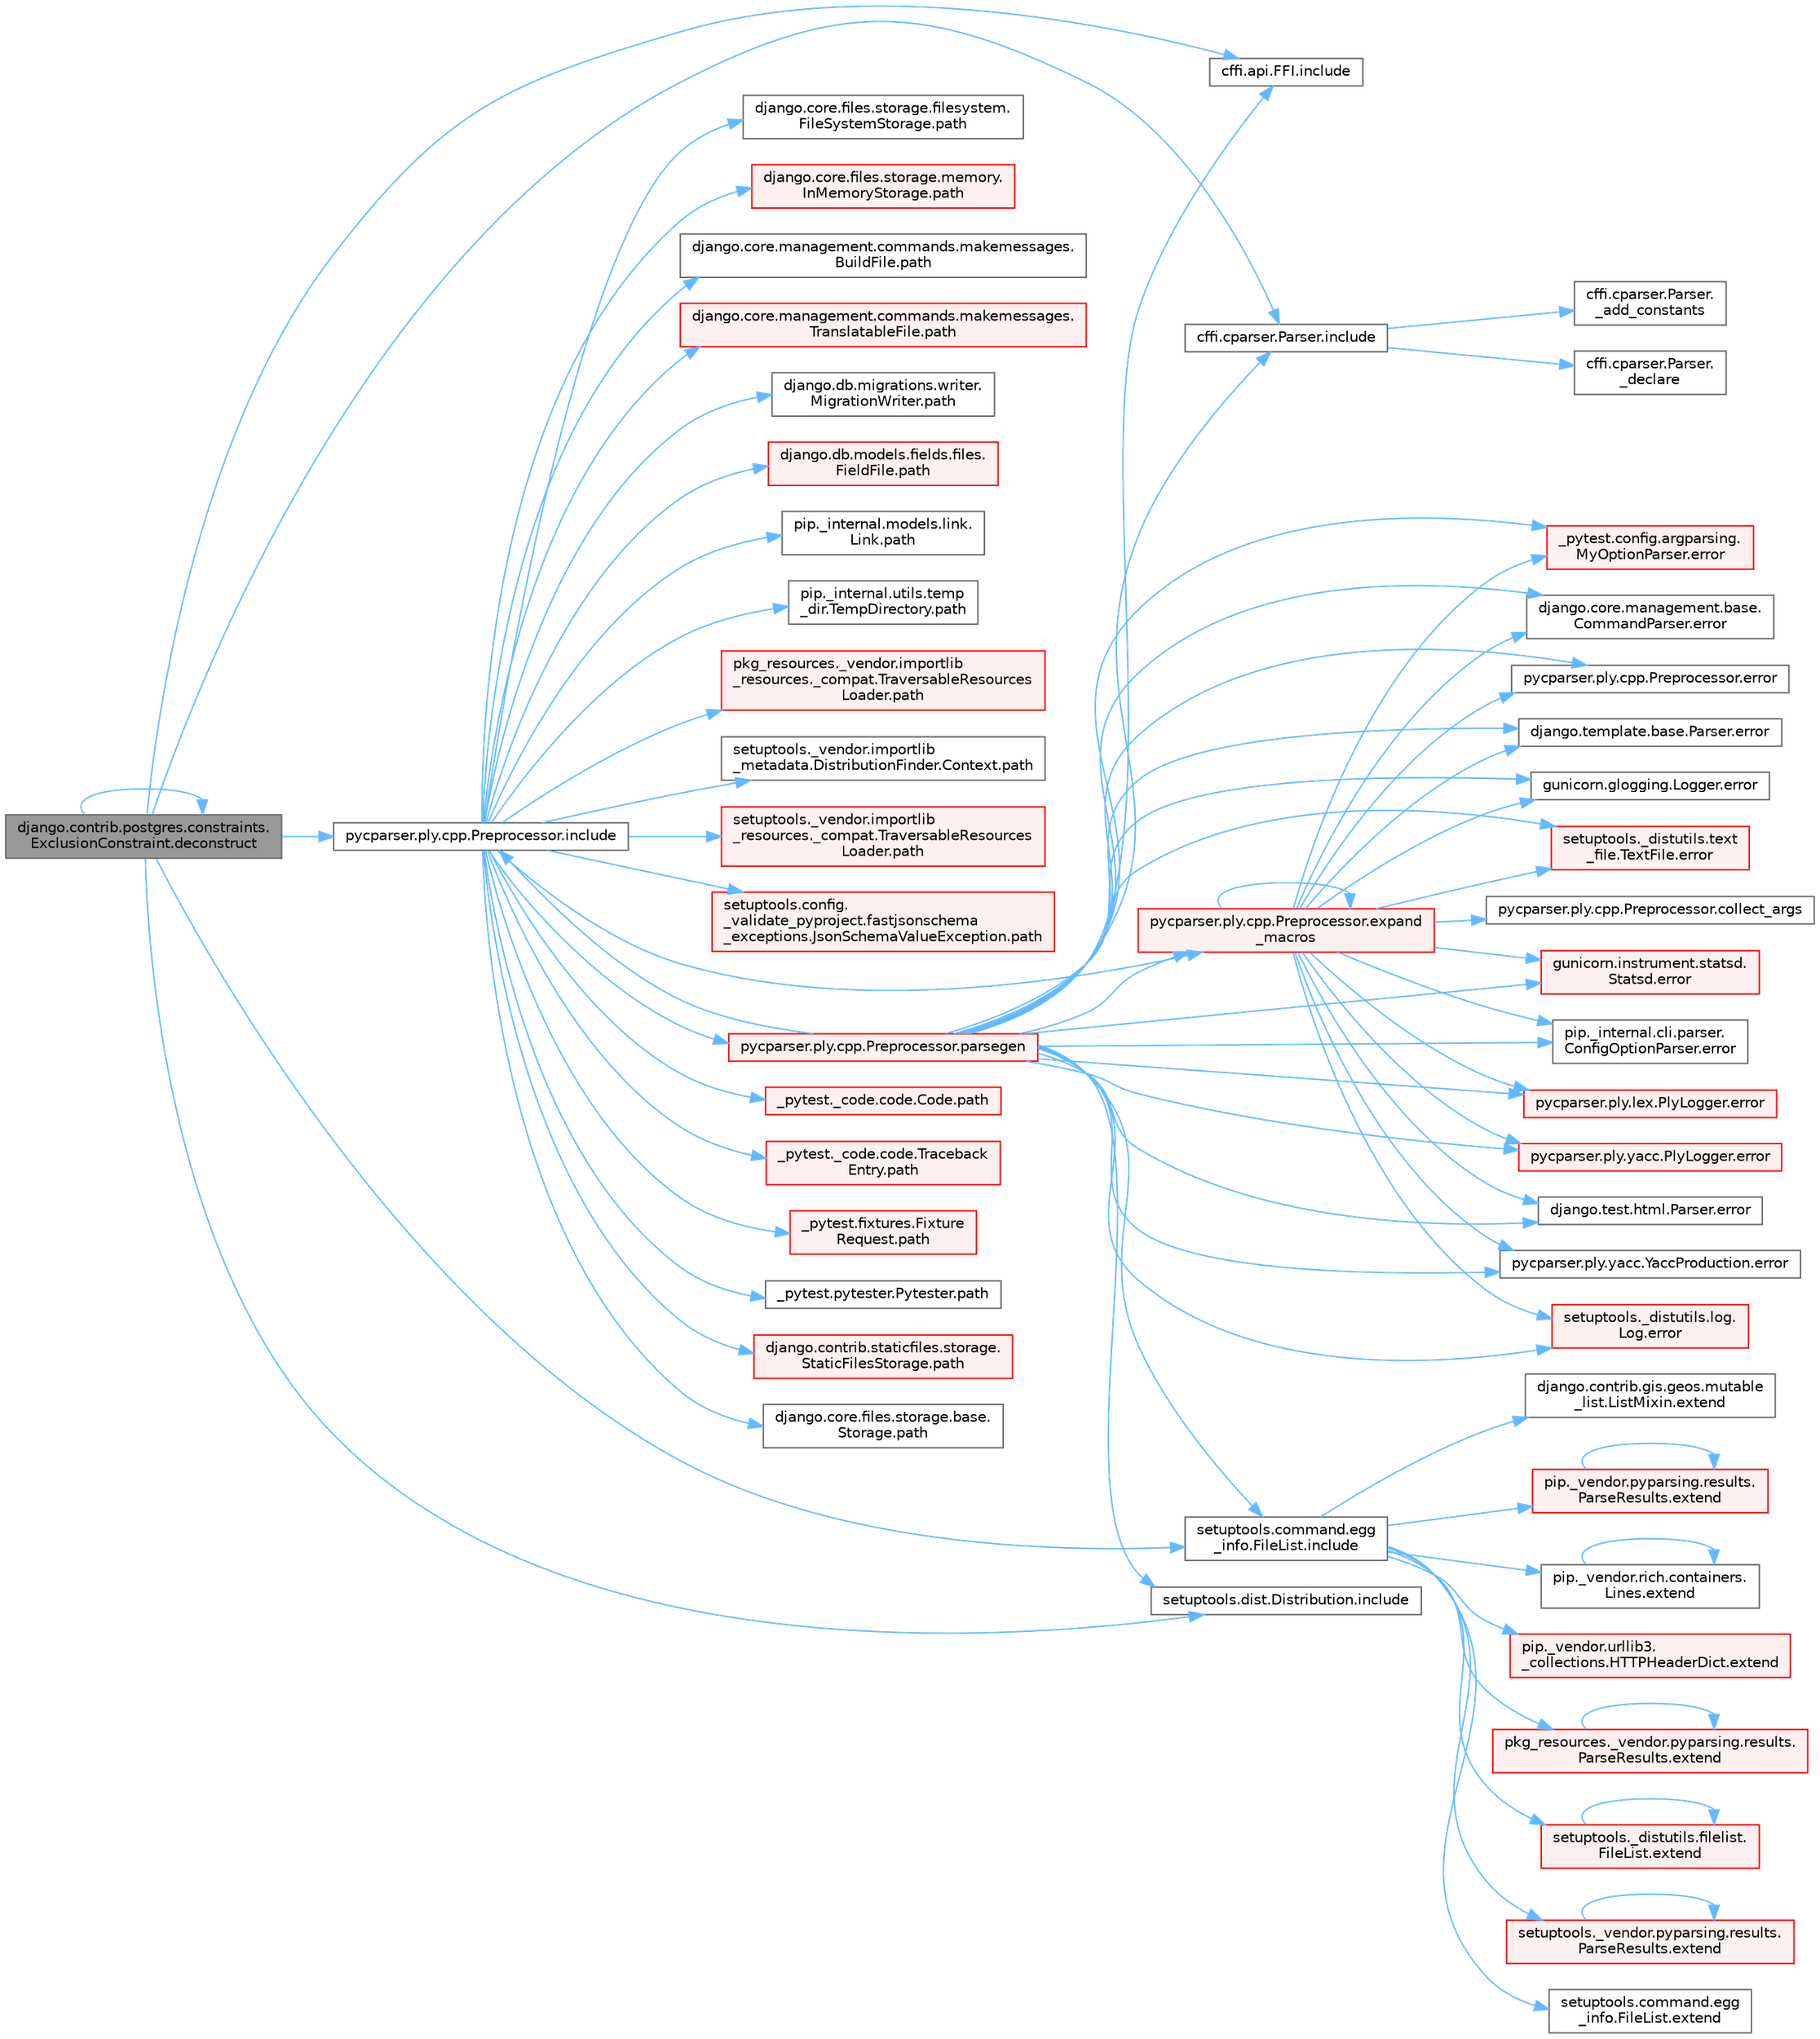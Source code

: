 digraph "django.contrib.postgres.constraints.ExclusionConstraint.deconstruct"
{
 // LATEX_PDF_SIZE
  bgcolor="transparent";
  edge [fontname=Helvetica,fontsize=10,labelfontname=Helvetica,labelfontsize=10];
  node [fontname=Helvetica,fontsize=10,shape=box,height=0.2,width=0.4];
  rankdir="LR";
  Node1 [id="Node000001",label="django.contrib.postgres.constraints.\lExclusionConstraint.deconstruct",height=0.2,width=0.4,color="gray40", fillcolor="grey60", style="filled", fontcolor="black",tooltip=" "];
  Node1 -> Node1 [id="edge1_Node000001_Node000001",color="steelblue1",style="solid",tooltip=" "];
  Node1 -> Node2 [id="edge2_Node000001_Node000002",color="steelblue1",style="solid",tooltip=" "];
  Node2 [id="Node000002",label="cffi.api.FFI.include",height=0.2,width=0.4,color="grey40", fillcolor="white", style="filled",URL="$classcffi_1_1api_1_1_f_f_i.html#a238704a5564e3e7b79bf91f18e793cd0",tooltip=" "];
  Node1 -> Node3 [id="edge3_Node000001_Node000003",color="steelblue1",style="solid",tooltip=" "];
  Node3 [id="Node000003",label="cffi.cparser.Parser.include",height=0.2,width=0.4,color="grey40", fillcolor="white", style="filled",URL="$classcffi_1_1cparser_1_1_parser.html#ab5cfc4516a1cb275b4e044182cdc2816",tooltip=" "];
  Node3 -> Node4 [id="edge4_Node000003_Node000004",color="steelblue1",style="solid",tooltip=" "];
  Node4 [id="Node000004",label="cffi.cparser.Parser.\l_add_constants",height=0.2,width=0.4,color="grey40", fillcolor="white", style="filled",URL="$classcffi_1_1cparser_1_1_parser.html#aaae3aff9ebb6ab5581eaa3707a4124ec",tooltip=" "];
  Node3 -> Node5 [id="edge5_Node000003_Node000005",color="steelblue1",style="solid",tooltip=" "];
  Node5 [id="Node000005",label="cffi.cparser.Parser.\l_declare",height=0.2,width=0.4,color="grey40", fillcolor="white", style="filled",URL="$classcffi_1_1cparser_1_1_parser.html#a0ee3e732439083dc143268638c387a99",tooltip=" "];
  Node1 -> Node6 [id="edge6_Node000001_Node000006",color="steelblue1",style="solid",tooltip=" "];
  Node6 [id="Node000006",label="pycparser.ply.cpp.Preprocessor.include",height=0.2,width=0.4,color="grey40", fillcolor="white", style="filled",URL="$classpycparser_1_1ply_1_1cpp_1_1_preprocessor.html#aa91b0516d72dcf45e3d21b35b84ea1e0",tooltip=" "];
  Node6 -> Node7 [id="edge7_Node000006_Node000007",color="steelblue1",style="solid",tooltip=" "];
  Node7 [id="Node000007",label="pycparser.ply.cpp.Preprocessor.expand\l_macros",height=0.2,width=0.4,color="red", fillcolor="#FFF0F0", style="filled",URL="$classpycparser_1_1ply_1_1cpp_1_1_preprocessor.html#a4ac7e926ac9f68ef96f58e704a570d42",tooltip=" "];
  Node7 -> Node8 [id="edge8_Node000007_Node000008",color="steelblue1",style="solid",tooltip=" "];
  Node8 [id="Node000008",label="pycparser.ply.cpp.Preprocessor.collect_args",height=0.2,width=0.4,color="grey40", fillcolor="white", style="filled",URL="$classpycparser_1_1ply_1_1cpp_1_1_preprocessor.html#ac152ad9de817ea9c5f019bd3d372cfeb",tooltip=" "];
  Node7 -> Node9 [id="edge9_Node000007_Node000009",color="steelblue1",style="solid",tooltip=" "];
  Node9 [id="Node000009",label="_pytest.config.argparsing.\lMyOptionParser.error",height=0.2,width=0.4,color="red", fillcolor="#FFF0F0", style="filled",URL="$class__pytest_1_1config_1_1argparsing_1_1_my_option_parser.html#afa605e3b10b021d3192df596a2af55e4",tooltip=" "];
  Node7 -> Node12 [id="edge10_Node000007_Node000012",color="steelblue1",style="solid",tooltip=" "];
  Node12 [id="Node000012",label="django.core.management.base.\lCommandParser.error",height=0.2,width=0.4,color="grey40", fillcolor="white", style="filled",URL="$classdjango_1_1core_1_1management_1_1base_1_1_command_parser.html#a8f60524680d1e5c70de7800e59578073",tooltip=" "];
  Node7 -> Node13 [id="edge11_Node000007_Node000013",color="steelblue1",style="solid",tooltip=" "];
  Node13 [id="Node000013",label="django.template.base.Parser.error",height=0.2,width=0.4,color="grey40", fillcolor="white", style="filled",URL="$classdjango_1_1template_1_1base_1_1_parser.html#ad75d5d46d6b8210f6e4dbab08ed53012",tooltip=" "];
  Node7 -> Node14 [id="edge12_Node000007_Node000014",color="steelblue1",style="solid",tooltip=" "];
  Node14 [id="Node000014",label="django.test.html.Parser.error",height=0.2,width=0.4,color="grey40", fillcolor="white", style="filled",URL="$classdjango_1_1test_1_1html_1_1_parser.html#a458164a9296ceed891d67f5fca97ac67",tooltip=" "];
  Node7 -> Node15 [id="edge13_Node000007_Node000015",color="steelblue1",style="solid",tooltip=" "];
  Node15 [id="Node000015",label="gunicorn.glogging.Logger.error",height=0.2,width=0.4,color="grey40", fillcolor="white", style="filled",URL="$classgunicorn_1_1glogging_1_1_logger.html#aeecb84dbc46a550d08e0ae8618d8b72c",tooltip=" "];
  Node7 -> Node16 [id="edge14_Node000007_Node000016",color="steelblue1",style="solid",tooltip=" "];
  Node16 [id="Node000016",label="gunicorn.instrument.statsd.\lStatsd.error",height=0.2,width=0.4,color="red", fillcolor="#FFF0F0", style="filled",URL="$classgunicorn_1_1instrument_1_1statsd_1_1_statsd.html#a00ca379c910e5842719e48e617504c12",tooltip=" "];
  Node7 -> Node4501 [id="edge15_Node000007_Node004501",color="steelblue1",style="solid",tooltip=" "];
  Node4501 [id="Node004501",label="pip._internal.cli.parser.\lConfigOptionParser.error",height=0.2,width=0.4,color="grey40", fillcolor="white", style="filled",URL="$classpip_1_1__internal_1_1cli_1_1parser_1_1_config_option_parser.html#a7f476706a72ac9c0f9862fff54f800b6",tooltip=" "];
  Node7 -> Node4502 [id="edge16_Node000007_Node004502",color="steelblue1",style="solid",tooltip=" "];
  Node4502 [id="Node004502",label="pycparser.ply.cpp.Preprocessor.error",height=0.2,width=0.4,color="grey40", fillcolor="white", style="filled",URL="$classpycparser_1_1ply_1_1cpp_1_1_preprocessor.html#a7e1ac62be845481431f1eba28c7c4dff",tooltip=" "];
  Node7 -> Node4503 [id="edge17_Node000007_Node004503",color="steelblue1",style="solid",tooltip=" "];
  Node4503 [id="Node004503",label="pycparser.ply.lex.PlyLogger.error",height=0.2,width=0.4,color="red", fillcolor="#FFF0F0", style="filled",URL="$classpycparser_1_1ply_1_1lex_1_1_ply_logger.html#acd6be9709e7b404943ae36e163141b25",tooltip=" "];
  Node7 -> Node4505 [id="edge18_Node000007_Node004505",color="steelblue1",style="solid",tooltip=" "];
  Node4505 [id="Node004505",label="pycparser.ply.yacc.PlyLogger.error",height=0.2,width=0.4,color="red", fillcolor="#FFF0F0", style="filled",URL="$classpycparser_1_1ply_1_1yacc_1_1_ply_logger.html#af6aeffc66660a97dae0fbedefc30be02",tooltip=" "];
  Node7 -> Node4506 [id="edge19_Node000007_Node004506",color="steelblue1",style="solid",tooltip=" "];
  Node4506 [id="Node004506",label="pycparser.ply.yacc.YaccProduction.error",height=0.2,width=0.4,color="grey40", fillcolor="white", style="filled",URL="$classpycparser_1_1ply_1_1yacc_1_1_yacc_production.html#afad8b69a6e498ad76e964d1d258fec4b",tooltip=" "];
  Node7 -> Node4507 [id="edge20_Node000007_Node004507",color="steelblue1",style="solid",tooltip=" "];
  Node4507 [id="Node004507",label="setuptools._distutils.log.\lLog.error",height=0.2,width=0.4,color="red", fillcolor="#FFF0F0", style="filled",URL="$classsetuptools_1_1__distutils_1_1log_1_1_log.html#a7bd864699d7c02ad3de0c09a76dee94f",tooltip=" "];
  Node7 -> Node4508 [id="edge21_Node000007_Node004508",color="steelblue1",style="solid",tooltip=" "];
  Node4508 [id="Node004508",label="setuptools._distutils.text\l_file.TextFile.error",height=0.2,width=0.4,color="red", fillcolor="#FFF0F0", style="filled",URL="$classsetuptools_1_1__distutils_1_1text__file_1_1_text_file.html#a670e0e2eae86ae71f328552dfcf2f451",tooltip=" "];
  Node7 -> Node7 [id="edge22_Node000007_Node000007",color="steelblue1",style="solid",tooltip=" "];
  Node6 -> Node4511 [id="edge23_Node000006_Node004511",color="steelblue1",style="solid",tooltip=" "];
  Node4511 [id="Node004511",label="pycparser.ply.cpp.Preprocessor.parsegen",height=0.2,width=0.4,color="red", fillcolor="#FFF0F0", style="filled",URL="$classpycparser_1_1ply_1_1cpp_1_1_preprocessor.html#aad71ed64ebab07f9eafb0b36f9108723",tooltip=" "];
  Node4511 -> Node9 [id="edge24_Node004511_Node000009",color="steelblue1",style="solid",tooltip=" "];
  Node4511 -> Node12 [id="edge25_Node004511_Node000012",color="steelblue1",style="solid",tooltip=" "];
  Node4511 -> Node13 [id="edge26_Node004511_Node000013",color="steelblue1",style="solid",tooltip=" "];
  Node4511 -> Node14 [id="edge27_Node004511_Node000014",color="steelblue1",style="solid",tooltip=" "];
  Node4511 -> Node15 [id="edge28_Node004511_Node000015",color="steelblue1",style="solid",tooltip=" "];
  Node4511 -> Node16 [id="edge29_Node004511_Node000016",color="steelblue1",style="solid",tooltip=" "];
  Node4511 -> Node4501 [id="edge30_Node004511_Node004501",color="steelblue1",style="solid",tooltip=" "];
  Node4511 -> Node4502 [id="edge31_Node004511_Node004502",color="steelblue1",style="solid",tooltip=" "];
  Node4511 -> Node4503 [id="edge32_Node004511_Node004503",color="steelblue1",style="solid",tooltip=" "];
  Node4511 -> Node4505 [id="edge33_Node004511_Node004505",color="steelblue1",style="solid",tooltip=" "];
  Node4511 -> Node4506 [id="edge34_Node004511_Node004506",color="steelblue1",style="solid",tooltip=" "];
  Node4511 -> Node4507 [id="edge35_Node004511_Node004507",color="steelblue1",style="solid",tooltip=" "];
  Node4511 -> Node4508 [id="edge36_Node004511_Node004508",color="steelblue1",style="solid",tooltip=" "];
  Node4511 -> Node7 [id="edge37_Node004511_Node000007",color="steelblue1",style="solid",tooltip=" "];
  Node4511 -> Node2 [id="edge38_Node004511_Node000002",color="steelblue1",style="solid",tooltip=" "];
  Node4511 -> Node3 [id="edge39_Node004511_Node000003",color="steelblue1",style="solid",tooltip=" "];
  Node4511 -> Node6 [id="edge40_Node004511_Node000006",color="steelblue1",style="solid",tooltip=" "];
  Node4511 -> Node3172 [id="edge41_Node004511_Node003172",color="steelblue1",style="solid",tooltip=" "];
  Node3172 [id="Node003172",label="setuptools.command.egg\l_info.FileList.include",height=0.2,width=0.4,color="grey40", fillcolor="white", style="filled",URL="$classsetuptools_1_1command_1_1egg__info_1_1_file_list.html#a607fa79fcff4595945fdfb1f266eb132",tooltip=" "];
  Node3172 -> Node3173 [id="edge42_Node003172_Node003173",color="steelblue1",style="solid",tooltip=" "];
  Node3173 [id="Node003173",label="django.contrib.gis.geos.mutable\l_list.ListMixin.extend",height=0.2,width=0.4,color="grey40", fillcolor="white", style="filled",URL="$classdjango_1_1contrib_1_1gis_1_1geos_1_1mutable__list_1_1_list_mixin.html#ac54d378ddda85375092a3504b9c41ad2",tooltip=" "];
  Node3172 -> Node3174 [id="edge43_Node003172_Node003174",color="steelblue1",style="solid",tooltip=" "];
  Node3174 [id="Node003174",label="pip._vendor.pyparsing.results.\lParseResults.extend",height=0.2,width=0.4,color="red", fillcolor="#FFF0F0", style="filled",URL="$classpip_1_1__vendor_1_1pyparsing_1_1results_1_1_parse_results.html#a3a8a69368a4bca23dd54b356a2a06946",tooltip=" "];
  Node3174 -> Node3174 [id="edge44_Node003174_Node003174",color="steelblue1",style="solid",tooltip=" "];
  Node3172 -> Node3176 [id="edge45_Node003172_Node003176",color="steelblue1",style="solid",tooltip=" "];
  Node3176 [id="Node003176",label="pip._vendor.rich.containers.\lLines.extend",height=0.2,width=0.4,color="grey40", fillcolor="white", style="filled",URL="$classpip_1_1__vendor_1_1rich_1_1containers_1_1_lines.html#ac2f104475218f1e94a04d898a5e634ca",tooltip=" "];
  Node3176 -> Node3176 [id="edge46_Node003176_Node003176",color="steelblue1",style="solid",tooltip=" "];
  Node3172 -> Node3177 [id="edge47_Node003172_Node003177",color="steelblue1",style="solid",tooltip=" "];
  Node3177 [id="Node003177",label="pip._vendor.urllib3.\l_collections.HTTPHeaderDict.extend",height=0.2,width=0.4,color="red", fillcolor="#FFF0F0", style="filled",URL="$classpip_1_1__vendor_1_1urllib3_1_1__collections_1_1_h_t_t_p_header_dict.html#a2e1d7729c6ade1c90e37914063295d1f",tooltip=" "];
  Node3172 -> Node3423 [id="edge48_Node003172_Node003423",color="steelblue1",style="solid",tooltip=" "];
  Node3423 [id="Node003423",label="pkg_resources._vendor.pyparsing.results.\lParseResults.extend",height=0.2,width=0.4,color="red", fillcolor="#FFF0F0", style="filled",URL="$classpkg__resources_1_1__vendor_1_1pyparsing_1_1results_1_1_parse_results.html#a72e8060e72d308428923c84a049d11b1",tooltip=" "];
  Node3423 -> Node3423 [id="edge49_Node003423_Node003423",color="steelblue1",style="solid",tooltip=" "];
  Node3172 -> Node3433 [id="edge50_Node003172_Node003433",color="steelblue1",style="solid",tooltip=" "];
  Node3433 [id="Node003433",label="setuptools._distutils.filelist.\lFileList.extend",height=0.2,width=0.4,color="red", fillcolor="#FFF0F0", style="filled",URL="$classsetuptools_1_1__distutils_1_1filelist_1_1_file_list.html#afbb5d33eba4b305a48c0864d954956a4",tooltip=" "];
  Node3433 -> Node3433 [id="edge51_Node003433_Node003433",color="steelblue1",style="solid",tooltip=" "];
  Node3172 -> Node3434 [id="edge52_Node003172_Node003434",color="steelblue1",style="solid",tooltip=" "];
  Node3434 [id="Node003434",label="setuptools._vendor.pyparsing.results.\lParseResults.extend",height=0.2,width=0.4,color="red", fillcolor="#FFF0F0", style="filled",URL="$classsetuptools_1_1__vendor_1_1pyparsing_1_1results_1_1_parse_results.html#aa11ff3f0723c175143645b9325417229",tooltip=" "];
  Node3434 -> Node3434 [id="edge53_Node003434_Node003434",color="steelblue1",style="solid",tooltip=" "];
  Node3172 -> Node3435 [id="edge54_Node003172_Node003435",color="steelblue1",style="solid",tooltip=" "];
  Node3435 [id="Node003435",label="setuptools.command.egg\l_info.FileList.extend",height=0.2,width=0.4,color="grey40", fillcolor="white", style="filled",URL="$classsetuptools_1_1command_1_1egg__info_1_1_file_list.html#a82aa2544655d2015a1211bb3350e3f84",tooltip=" "];
  Node4511 -> Node3436 [id="edge55_Node004511_Node003436",color="steelblue1",style="solid",tooltip=" "];
  Node3436 [id="Node003436",label="setuptools.dist.Distribution.include",height=0.2,width=0.4,color="grey40", fillcolor="white", style="filled",URL="$classsetuptools_1_1dist_1_1_distribution.html#acbda718774c4c011674f0ac10163300c",tooltip=" "];
  Node6 -> Node486 [id="edge56_Node000006_Node000486",color="steelblue1",style="solid",tooltip=" "];
  Node486 [id="Node000486",label="_pytest._code.code.Code.path",height=0.2,width=0.4,color="red", fillcolor="#FFF0F0", style="filled",URL="$class__pytest_1_1__code_1_1code_1_1_code.html#a1dae55e90750fe77c7517f806a14d864",tooltip=" "];
  Node6 -> Node487 [id="edge57_Node000006_Node000487",color="steelblue1",style="solid",tooltip=" "];
  Node487 [id="Node000487",label="_pytest._code.code.Traceback\lEntry.path",height=0.2,width=0.4,color="red", fillcolor="#FFF0F0", style="filled",URL="$class__pytest_1_1__code_1_1code_1_1_traceback_entry.html#a5a88b9ae4623733566450a9e7d8387c0",tooltip=" "];
  Node6 -> Node488 [id="edge58_Node000006_Node000488",color="steelblue1",style="solid",tooltip=" "];
  Node488 [id="Node000488",label="_pytest.fixtures.Fixture\lRequest.path",height=0.2,width=0.4,color="red", fillcolor="#FFF0F0", style="filled",URL="$class__pytest_1_1fixtures_1_1_fixture_request.html#a6f6db59812d121b54cd67d5e434e1451",tooltip=" "];
  Node6 -> Node494 [id="edge59_Node000006_Node000494",color="steelblue1",style="solid",tooltip=" "];
  Node494 [id="Node000494",label="_pytest.pytester.Pytester.path",height=0.2,width=0.4,color="grey40", fillcolor="white", style="filled",URL="$class__pytest_1_1pytester_1_1_pytester.html#a403c804f74a87f5e5705774fa896cc1f",tooltip=" "];
  Node6 -> Node495 [id="edge60_Node000006_Node000495",color="steelblue1",style="solid",tooltip=" "];
  Node495 [id="Node000495",label="django.contrib.staticfiles.storage.\lStaticFilesStorage.path",height=0.2,width=0.4,color="red", fillcolor="#FFF0F0", style="filled",URL="$classdjango_1_1contrib_1_1staticfiles_1_1storage_1_1_static_files_storage.html#a4e96cc92fbde7423d1b74f3a50fc0bf6",tooltip=" "];
  Node6 -> Node637 [id="edge61_Node000006_Node000637",color="steelblue1",style="solid",tooltip=" "];
  Node637 [id="Node000637",label="django.core.files.storage.base.\lStorage.path",height=0.2,width=0.4,color="grey40", fillcolor="white", style="filled",URL="$classdjango_1_1core_1_1files_1_1storage_1_1base_1_1_storage.html#a9be8d49a55131dbbab2c5fd57f7e772c",tooltip=" "];
  Node6 -> Node638 [id="edge62_Node000006_Node000638",color="steelblue1",style="solid",tooltip=" "];
  Node638 [id="Node000638",label="django.core.files.storage.filesystem.\lFileSystemStorage.path",height=0.2,width=0.4,color="grey40", fillcolor="white", style="filled",URL="$classdjango_1_1core_1_1files_1_1storage_1_1filesystem_1_1_file_system_storage.html#abf8a7e88eedec3e1b2ea965cc0858d17",tooltip=" "];
  Node6 -> Node639 [id="edge63_Node000006_Node000639",color="steelblue1",style="solid",tooltip=" "];
  Node639 [id="Node000639",label="django.core.files.storage.memory.\lInMemoryStorage.path",height=0.2,width=0.4,color="red", fillcolor="#FFF0F0", style="filled",URL="$classdjango_1_1core_1_1files_1_1storage_1_1memory_1_1_in_memory_storage.html#a466c8e28fd11839318d2e4454b8ef89f",tooltip=" "];
  Node6 -> Node643 [id="edge64_Node000006_Node000643",color="steelblue1",style="solid",tooltip=" "];
  Node643 [id="Node000643",label="django.core.management.commands.makemessages.\lBuildFile.path",height=0.2,width=0.4,color="grey40", fillcolor="white", style="filled",URL="$classdjango_1_1core_1_1management_1_1commands_1_1makemessages_1_1_build_file.html#ac06388718e902543bc00a7c6565105fc",tooltip=" "];
  Node6 -> Node644 [id="edge65_Node000006_Node000644",color="steelblue1",style="solid",tooltip=" "];
  Node644 [id="Node000644",label="django.core.management.commands.makemessages.\lTranslatableFile.path",height=0.2,width=0.4,color="red", fillcolor="#FFF0F0", style="filled",URL="$classdjango_1_1core_1_1management_1_1commands_1_1makemessages_1_1_translatable_file.html#ad851d5e6b8a65f5915ccfd4a30fb8026",tooltip=" "];
  Node6 -> Node645 [id="edge66_Node000006_Node000645",color="steelblue1",style="solid",tooltip=" "];
  Node645 [id="Node000645",label="django.db.migrations.writer.\lMigrationWriter.path",height=0.2,width=0.4,color="grey40", fillcolor="white", style="filled",URL="$classdjango_1_1db_1_1migrations_1_1writer_1_1_migration_writer.html#a45469d67e8f80996c982470d36136184",tooltip=" "];
  Node6 -> Node646 [id="edge67_Node000006_Node000646",color="steelblue1",style="solid",tooltip=" "];
  Node646 [id="Node000646",label="django.db.models.fields.files.\lFieldFile.path",height=0.2,width=0.4,color="red", fillcolor="#FFF0F0", style="filled",URL="$classdjango_1_1db_1_1models_1_1fields_1_1files_1_1_field_file.html#ae91c4ed0643fb9bd8959d0db8eb44f80",tooltip=" "];
  Node6 -> Node1472 [id="edge68_Node000006_Node001472",color="steelblue1",style="solid",tooltip=" "];
  Node1472 [id="Node001472",label="pip._internal.models.link.\lLink.path",height=0.2,width=0.4,color="grey40", fillcolor="white", style="filled",URL="$classpip_1_1__internal_1_1models_1_1link_1_1_link.html#a30f454216dcb615e3ed986238490f180",tooltip=" "];
  Node6 -> Node1473 [id="edge69_Node000006_Node001473",color="steelblue1",style="solid",tooltip=" "];
  Node1473 [id="Node001473",label="pip._internal.utils.temp\l_dir.TempDirectory.path",height=0.2,width=0.4,color="grey40", fillcolor="white", style="filled",URL="$classpip_1_1__internal_1_1utils_1_1temp__dir_1_1_temp_directory.html#afe6b2d95c070c6570957de5696ff3a6e",tooltip=" "];
  Node6 -> Node1474 [id="edge70_Node000006_Node001474",color="steelblue1",style="solid",tooltip=" "];
  Node1474 [id="Node001474",label="pkg_resources._vendor.importlib\l_resources._compat.TraversableResources\lLoader.path",height=0.2,width=0.4,color="red", fillcolor="#FFF0F0", style="filled",URL="$classpkg__resources_1_1__vendor_1_1importlib__resources_1_1__compat_1_1_traversable_resources_loader.html#acfc17872a53cbe02f6c34eda2bb162f2",tooltip=" "];
  Node6 -> Node1476 [id="edge71_Node000006_Node001476",color="steelblue1",style="solid",tooltip=" "];
  Node1476 [id="Node001476",label="setuptools._vendor.importlib\l_metadata.DistributionFinder.Context.path",height=0.2,width=0.4,color="grey40", fillcolor="white", style="filled",URL="$classsetuptools_1_1__vendor_1_1importlib__metadata_1_1_distribution_finder_1_1_context.html#a84a429ddce40738ea5c0edb53799ee8d",tooltip=" "];
  Node6 -> Node1477 [id="edge72_Node000006_Node001477",color="steelblue1",style="solid",tooltip=" "];
  Node1477 [id="Node001477",label="setuptools._vendor.importlib\l_resources._compat.TraversableResources\lLoader.path",height=0.2,width=0.4,color="red", fillcolor="#FFF0F0", style="filled",URL="$classsetuptools_1_1__vendor_1_1importlib__resources_1_1__compat_1_1_traversable_resources_loader.html#a9b9cf5b6723d48f7a779b6ae71d53699",tooltip=" "];
  Node6 -> Node1478 [id="edge73_Node000006_Node001478",color="steelblue1",style="solid",tooltip=" "];
  Node1478 [id="Node001478",label="setuptools.config.\l_validate_pyproject.fastjsonschema\l_exceptions.JsonSchemaValueException.path",height=0.2,width=0.4,color="red", fillcolor="#FFF0F0", style="filled",URL="$classsetuptools_1_1config_1_1__validate__pyproject_1_1fastjsonschema__exceptions_1_1_json_schema_value_exception.html#a59179b3d1dc16c7087530bbc10bcf857",tooltip=" "];
  Node1 -> Node3172 [id="edge74_Node000001_Node003172",color="steelblue1",style="solid",tooltip=" "];
  Node1 -> Node3436 [id="edge75_Node000001_Node003436",color="steelblue1",style="solid",tooltip=" "];
}
